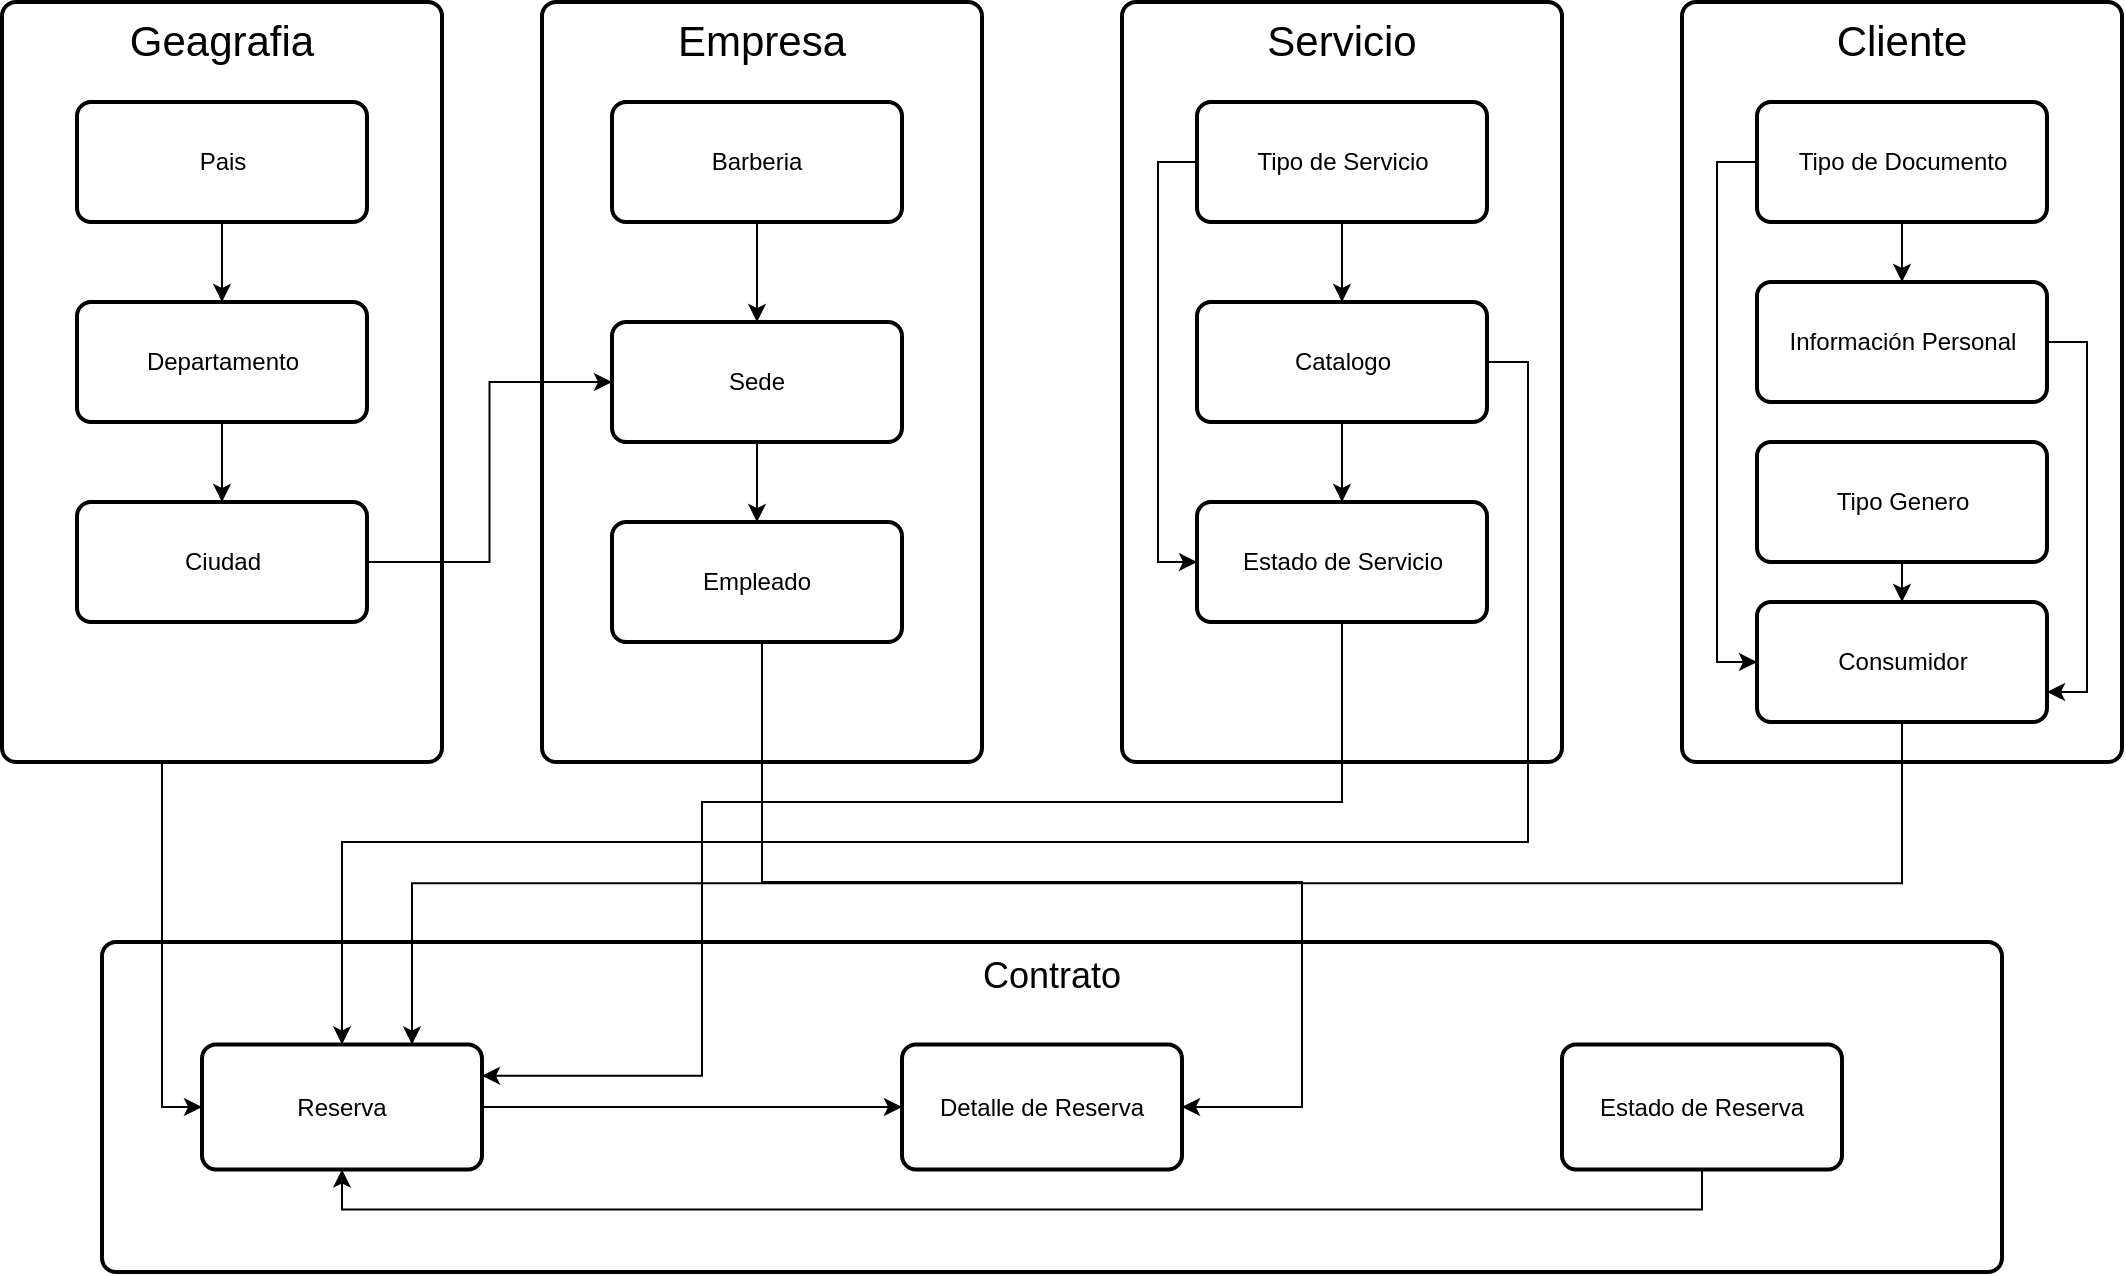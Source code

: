 <mxfile version="24.7.7">
  <diagram name="Página-1" id="ZdQUXuZbzUki8a6eiKJA">
    <mxGraphModel dx="1009" dy="542" grid="1" gridSize="10" guides="1" tooltips="1" connect="1" arrows="1" fold="1" page="1" pageScale="1" pageWidth="827" pageHeight="1169" math="0" shadow="0">
      <root>
        <mxCell id="0" />
        <mxCell id="1" parent="0" />
        <mxCell id="BC7SlITCf5iSQZC41gkp-7" value="Geagrafia" style="rounded=1;whiteSpace=wrap;html=1;absoluteArcSize=1;arcSize=14;strokeWidth=2;fontSize=21;verticalAlign=top;" parent="1" vertex="1">
          <mxGeometry x="30" y="20" width="220" height="380" as="geometry" />
        </mxCell>
        <mxCell id="BC7SlITCf5iSQZC41gkp-8" value="Empresa" style="rounded=1;whiteSpace=wrap;html=1;absoluteArcSize=1;arcSize=14;strokeWidth=2;fontSize=21;verticalAlign=top;" parent="1" vertex="1">
          <mxGeometry x="300" y="20" width="220" height="380" as="geometry" />
        </mxCell>
        <mxCell id="BC7SlITCf5iSQZC41gkp-9" value="Servicio" style="rounded=1;whiteSpace=wrap;html=1;absoluteArcSize=1;arcSize=14;strokeWidth=2;fontSize=21;verticalAlign=top;" parent="1" vertex="1">
          <mxGeometry x="590" y="20" width="220" height="380" as="geometry" />
        </mxCell>
        <mxCell id="BC7SlITCf5iSQZC41gkp-10" value="Cliente" style="rounded=1;whiteSpace=wrap;html=1;absoluteArcSize=1;arcSize=14;strokeWidth=2;fontSize=21;verticalAlign=top;" parent="1" vertex="1">
          <mxGeometry x="870" y="20" width="220" height="380" as="geometry" />
        </mxCell>
        <mxCell id="BC7SlITCf5iSQZC41gkp-11" value="Contrato" style="rounded=1;whiteSpace=wrap;html=1;absoluteArcSize=1;arcSize=14;strokeWidth=2;fontSize=18;verticalAlign=top;" parent="1" vertex="1">
          <mxGeometry x="80" y="490" width="950" height="165" as="geometry" />
        </mxCell>
        <mxCell id="BC7SlITCf5iSQZC41gkp-23" style="edgeStyle=orthogonalEdgeStyle;rounded=0;orthogonalLoop=1;jettySize=auto;html=1;exitX=0.5;exitY=1;exitDx=0;exitDy=0;entryX=0.5;entryY=0;entryDx=0;entryDy=0;" parent="1" source="BC7SlITCf5iSQZC41gkp-12" target="BC7SlITCf5iSQZC41gkp-13" edge="1">
          <mxGeometry relative="1" as="geometry" />
        </mxCell>
        <mxCell id="BC7SlITCf5iSQZC41gkp-12" value="Pais" style="rounded=1;whiteSpace=wrap;html=1;absoluteArcSize=1;arcSize=14;strokeWidth=2;" parent="1" vertex="1">
          <mxGeometry x="67.5" y="70" width="145" height="60" as="geometry" />
        </mxCell>
        <mxCell id="BC7SlITCf5iSQZC41gkp-24" style="edgeStyle=orthogonalEdgeStyle;rounded=0;orthogonalLoop=1;jettySize=auto;html=1;exitX=0.5;exitY=1;exitDx=0;exitDy=0;entryX=0.5;entryY=0;entryDx=0;entryDy=0;" parent="1" source="BC7SlITCf5iSQZC41gkp-13" target="BC7SlITCf5iSQZC41gkp-14" edge="1">
          <mxGeometry relative="1" as="geometry" />
        </mxCell>
        <mxCell id="BC7SlITCf5iSQZC41gkp-13" value="Departamento" style="rounded=1;whiteSpace=wrap;html=1;absoluteArcSize=1;arcSize=14;strokeWidth=2;" parent="1" vertex="1">
          <mxGeometry x="67.5" y="170" width="145" height="60" as="geometry" />
        </mxCell>
        <mxCell id="BC7SlITCf5iSQZC41gkp-27" style="edgeStyle=orthogonalEdgeStyle;rounded=0;orthogonalLoop=1;jettySize=auto;html=1;exitX=1;exitY=0.5;exitDx=0;exitDy=0;entryX=0;entryY=0.5;entryDx=0;entryDy=0;" parent="1" source="BC7SlITCf5iSQZC41gkp-14" target="BC7SlITCf5iSQZC41gkp-15" edge="1">
          <mxGeometry relative="1" as="geometry" />
        </mxCell>
        <mxCell id="BC7SlITCf5iSQZC41gkp-14" value="Ciudad" style="rounded=1;whiteSpace=wrap;html=1;absoluteArcSize=1;arcSize=14;strokeWidth=2;" parent="1" vertex="1">
          <mxGeometry x="67.5" y="270" width="145" height="60" as="geometry" />
        </mxCell>
        <mxCell id="BC7SlITCf5iSQZC41gkp-25" style="edgeStyle=orthogonalEdgeStyle;rounded=0;orthogonalLoop=1;jettySize=auto;html=1;exitX=0.5;exitY=1;exitDx=0;exitDy=0;entryX=0.5;entryY=0;entryDx=0;entryDy=0;" parent="1" source="BC7SlITCf5iSQZC41gkp-15" target="BC7SlITCf5iSQZC41gkp-16" edge="1">
          <mxGeometry relative="1" as="geometry" />
        </mxCell>
        <mxCell id="BC7SlITCf5iSQZC41gkp-15" value="Sede" style="rounded=1;whiteSpace=wrap;html=1;absoluteArcSize=1;arcSize=14;strokeWidth=2;" parent="1" vertex="1">
          <mxGeometry x="335" y="180" width="145" height="60" as="geometry" />
        </mxCell>
        <mxCell id="BC7SlITCf5iSQZC41gkp-40" style="edgeStyle=orthogonalEdgeStyle;rounded=0;orthogonalLoop=1;jettySize=auto;html=1;exitX=0.5;exitY=1;exitDx=0;exitDy=0;entryX=1;entryY=0.5;entryDx=0;entryDy=0;" parent="1" source="BC7SlITCf5iSQZC41gkp-16" target="BC7SlITCf5iSQZC41gkp-34" edge="1">
          <mxGeometry relative="1" as="geometry">
            <Array as="points">
              <mxPoint x="410" y="460" />
              <mxPoint x="680" y="460" />
              <mxPoint x="680" y="573" />
            </Array>
          </mxGeometry>
        </mxCell>
        <mxCell id="BC7SlITCf5iSQZC41gkp-16" value="Empleado" style="rounded=1;whiteSpace=wrap;html=1;absoluteArcSize=1;arcSize=14;strokeWidth=2;" parent="1" vertex="1">
          <mxGeometry x="335" y="280" width="145" height="60" as="geometry" />
        </mxCell>
        <mxCell id="BC7SlITCf5iSQZC41gkp-28" style="edgeStyle=orthogonalEdgeStyle;rounded=0;orthogonalLoop=1;jettySize=auto;html=1;exitX=0;exitY=0.5;exitDx=0;exitDy=0;entryX=0;entryY=0.5;entryDx=0;entryDy=0;" parent="1" source="BC7SlITCf5iSQZC41gkp-17" target="BC7SlITCf5iSQZC41gkp-19" edge="1">
          <mxGeometry relative="1" as="geometry">
            <Array as="points">
              <mxPoint x="608" y="100" />
              <mxPoint x="608" y="300" />
            </Array>
          </mxGeometry>
        </mxCell>
        <mxCell id="BC7SlITCf5iSQZC41gkp-30" style="edgeStyle=orthogonalEdgeStyle;rounded=0;orthogonalLoop=1;jettySize=auto;html=1;exitX=0.5;exitY=1;exitDx=0;exitDy=0;" parent="1" source="BC7SlITCf5iSQZC41gkp-17" target="BC7SlITCf5iSQZC41gkp-18" edge="1">
          <mxGeometry relative="1" as="geometry" />
        </mxCell>
        <mxCell id="BC7SlITCf5iSQZC41gkp-17" value="Tipo de Servicio" style="rounded=1;whiteSpace=wrap;html=1;absoluteArcSize=1;arcSize=14;strokeWidth=2;" parent="1" vertex="1">
          <mxGeometry x="627.5" y="70" width="145" height="60" as="geometry" />
        </mxCell>
        <mxCell id="BC7SlITCf5iSQZC41gkp-29" style="edgeStyle=orthogonalEdgeStyle;rounded=0;orthogonalLoop=1;jettySize=auto;html=1;exitX=0.5;exitY=1;exitDx=0;exitDy=0;" parent="1" source="BC7SlITCf5iSQZC41gkp-18" target="BC7SlITCf5iSQZC41gkp-19" edge="1">
          <mxGeometry relative="1" as="geometry" />
        </mxCell>
        <mxCell id="BC7SlITCf5iSQZC41gkp-39" style="edgeStyle=orthogonalEdgeStyle;rounded=0;orthogonalLoop=1;jettySize=auto;html=1;exitX=1;exitY=0.5;exitDx=0;exitDy=0;entryX=0.5;entryY=0;entryDx=0;entryDy=0;" parent="1" source="BC7SlITCf5iSQZC41gkp-18" target="BC7SlITCf5iSQZC41gkp-33" edge="1">
          <mxGeometry relative="1" as="geometry">
            <Array as="points">
              <mxPoint x="793" y="200" />
              <mxPoint x="793" y="440" />
              <mxPoint x="200" y="440" />
            </Array>
          </mxGeometry>
        </mxCell>
        <mxCell id="BC7SlITCf5iSQZC41gkp-18" value="Catalogo" style="rounded=1;whiteSpace=wrap;html=1;absoluteArcSize=1;arcSize=14;strokeWidth=2;" parent="1" vertex="1">
          <mxGeometry x="627.5" y="170" width="145" height="60" as="geometry" />
        </mxCell>
        <mxCell id="xUk2YNO1QB16I4S060RU-7" style="edgeStyle=orthogonalEdgeStyle;rounded=0;orthogonalLoop=1;jettySize=auto;html=1;exitX=0.5;exitY=1;exitDx=0;exitDy=0;entryX=1;entryY=0.25;entryDx=0;entryDy=0;" parent="1" source="BC7SlITCf5iSQZC41gkp-19" target="BC7SlITCf5iSQZC41gkp-33" edge="1">
          <mxGeometry relative="1" as="geometry">
            <Array as="points">
              <mxPoint x="700" y="420" />
              <mxPoint x="380" y="420" />
              <mxPoint x="380" y="557" />
            </Array>
          </mxGeometry>
        </mxCell>
        <mxCell id="BC7SlITCf5iSQZC41gkp-19" value="Estado de Servicio" style="rounded=1;whiteSpace=wrap;html=1;absoluteArcSize=1;arcSize=14;strokeWidth=2;" parent="1" vertex="1">
          <mxGeometry x="627.5" y="270" width="145" height="60" as="geometry" />
        </mxCell>
        <mxCell id="BC7SlITCf5iSQZC41gkp-31" style="edgeStyle=orthogonalEdgeStyle;rounded=0;orthogonalLoop=1;jettySize=auto;html=1;exitX=0;exitY=0.5;exitDx=0;exitDy=0;entryX=0;entryY=0.5;entryDx=0;entryDy=0;" parent="1" source="BC7SlITCf5iSQZC41gkp-20" target="BC7SlITCf5iSQZC41gkp-22" edge="1">
          <mxGeometry relative="1" as="geometry" />
        </mxCell>
        <mxCell id="xUk2YNO1QB16I4S060RU-4" style="edgeStyle=orthogonalEdgeStyle;rounded=0;orthogonalLoop=1;jettySize=auto;html=1;exitX=0.5;exitY=1;exitDx=0;exitDy=0;entryX=0.5;entryY=0;entryDx=0;entryDy=0;" parent="1" source="BC7SlITCf5iSQZC41gkp-20" target="xUk2YNO1QB16I4S060RU-3" edge="1">
          <mxGeometry relative="1" as="geometry" />
        </mxCell>
        <mxCell id="BC7SlITCf5iSQZC41gkp-20" value="Tipo de Documento" style="rounded=1;whiteSpace=wrap;html=1;absoluteArcSize=1;arcSize=14;strokeWidth=2;" parent="1" vertex="1">
          <mxGeometry x="907.5" y="70" width="145" height="60" as="geometry" />
        </mxCell>
        <mxCell id="BC7SlITCf5iSQZC41gkp-32" style="edgeStyle=orthogonalEdgeStyle;rounded=0;orthogonalLoop=1;jettySize=auto;html=1;exitX=0.5;exitY=1;exitDx=0;exitDy=0;entryX=0.5;entryY=0;entryDx=0;entryDy=0;" parent="1" source="BC7SlITCf5iSQZC41gkp-21" target="BC7SlITCf5iSQZC41gkp-22" edge="1">
          <mxGeometry relative="1" as="geometry" />
        </mxCell>
        <mxCell id="BC7SlITCf5iSQZC41gkp-21" value="Tipo Genero" style="rounded=1;whiteSpace=wrap;html=1;absoluteArcSize=1;arcSize=14;strokeWidth=2;" parent="1" vertex="1">
          <mxGeometry x="907.5" y="240" width="145" height="60" as="geometry" />
        </mxCell>
        <mxCell id="BC7SlITCf5iSQZC41gkp-42" style="edgeStyle=orthogonalEdgeStyle;rounded=0;orthogonalLoop=1;jettySize=auto;html=1;exitX=0.5;exitY=1;exitDx=0;exitDy=0;entryX=0.75;entryY=0;entryDx=0;entryDy=0;" parent="1" source="BC7SlITCf5iSQZC41gkp-22" target="BC7SlITCf5iSQZC41gkp-33" edge="1">
          <mxGeometry relative="1" as="geometry" />
        </mxCell>
        <mxCell id="BC7SlITCf5iSQZC41gkp-22" value="Consumidor" style="rounded=1;whiteSpace=wrap;html=1;absoluteArcSize=1;arcSize=14;strokeWidth=2;" parent="1" vertex="1">
          <mxGeometry x="907.5" y="320" width="145" height="60" as="geometry" />
        </mxCell>
        <mxCell id="BC7SlITCf5iSQZC41gkp-37" style="edgeStyle=orthogonalEdgeStyle;rounded=0;orthogonalLoop=1;jettySize=auto;html=1;exitX=1;exitY=0.5;exitDx=0;exitDy=0;entryX=0;entryY=0.5;entryDx=0;entryDy=0;" parent="1" source="BC7SlITCf5iSQZC41gkp-33" target="BC7SlITCf5iSQZC41gkp-34" edge="1">
          <mxGeometry relative="1" as="geometry" />
        </mxCell>
        <mxCell id="BC7SlITCf5iSQZC41gkp-33" value="Reserva" style="rounded=1;whiteSpace=wrap;html=1;absoluteArcSize=1;arcSize=14;strokeWidth=2;" parent="1" vertex="1">
          <mxGeometry x="130" y="541.25" width="140" height="62.5" as="geometry" />
        </mxCell>
        <mxCell id="BC7SlITCf5iSQZC41gkp-34" value="Detalle de Reserva" style="rounded=1;whiteSpace=wrap;html=1;absoluteArcSize=1;arcSize=14;strokeWidth=2;" parent="1" vertex="1">
          <mxGeometry x="480" y="541.25" width="140" height="62.5" as="geometry" />
        </mxCell>
        <mxCell id="BC7SlITCf5iSQZC41gkp-36" style="edgeStyle=orthogonalEdgeStyle;rounded=0;orthogonalLoop=1;jettySize=auto;html=1;exitX=0.5;exitY=1;exitDx=0;exitDy=0;entryX=0.5;entryY=1;entryDx=0;entryDy=0;" parent="1" source="BC7SlITCf5iSQZC41gkp-35" target="BC7SlITCf5iSQZC41gkp-33" edge="1">
          <mxGeometry relative="1" as="geometry" />
        </mxCell>
        <mxCell id="BC7SlITCf5iSQZC41gkp-35" value="Estado de Reserva" style="rounded=1;whiteSpace=wrap;html=1;absoluteArcSize=1;arcSize=14;strokeWidth=2;" parent="1" vertex="1">
          <mxGeometry x="810" y="541.25" width="140" height="62.5" as="geometry" />
        </mxCell>
        <mxCell id="BC7SlITCf5iSQZC41gkp-41" style="edgeStyle=orthogonalEdgeStyle;rounded=0;orthogonalLoop=1;jettySize=auto;html=1;exitX=0.5;exitY=1;exitDx=0;exitDy=0;entryX=0;entryY=0.5;entryDx=0;entryDy=0;" parent="1" source="BC7SlITCf5iSQZC41gkp-7" target="BC7SlITCf5iSQZC41gkp-33" edge="1">
          <mxGeometry relative="1" as="geometry">
            <Array as="points">
              <mxPoint x="110" y="400" />
              <mxPoint x="110" y="573" />
            </Array>
          </mxGeometry>
        </mxCell>
        <mxCell id="xUk2YNO1QB16I4S060RU-2" style="edgeStyle=orthogonalEdgeStyle;rounded=0;orthogonalLoop=1;jettySize=auto;html=1;exitX=0.5;exitY=1;exitDx=0;exitDy=0;" parent="1" source="xUk2YNO1QB16I4S060RU-1" target="BC7SlITCf5iSQZC41gkp-15" edge="1">
          <mxGeometry relative="1" as="geometry" />
        </mxCell>
        <mxCell id="xUk2YNO1QB16I4S060RU-1" value="Barberia" style="rounded=1;whiteSpace=wrap;html=1;absoluteArcSize=1;arcSize=14;strokeWidth=2;" parent="1" vertex="1">
          <mxGeometry x="335" y="70" width="145" height="60" as="geometry" />
        </mxCell>
        <mxCell id="xUk2YNO1QB16I4S060RU-5" style="edgeStyle=orthogonalEdgeStyle;rounded=0;orthogonalLoop=1;jettySize=auto;html=1;exitX=1;exitY=0.5;exitDx=0;exitDy=0;entryX=1;entryY=0.75;entryDx=0;entryDy=0;" parent="1" source="xUk2YNO1QB16I4S060RU-3" target="BC7SlITCf5iSQZC41gkp-22" edge="1">
          <mxGeometry relative="1" as="geometry" />
        </mxCell>
        <mxCell id="xUk2YNO1QB16I4S060RU-3" value="Información Personal" style="rounded=1;whiteSpace=wrap;html=1;absoluteArcSize=1;arcSize=14;strokeWidth=2;" parent="1" vertex="1">
          <mxGeometry x="907.5" y="160" width="145" height="60" as="geometry" />
        </mxCell>
      </root>
    </mxGraphModel>
  </diagram>
</mxfile>
